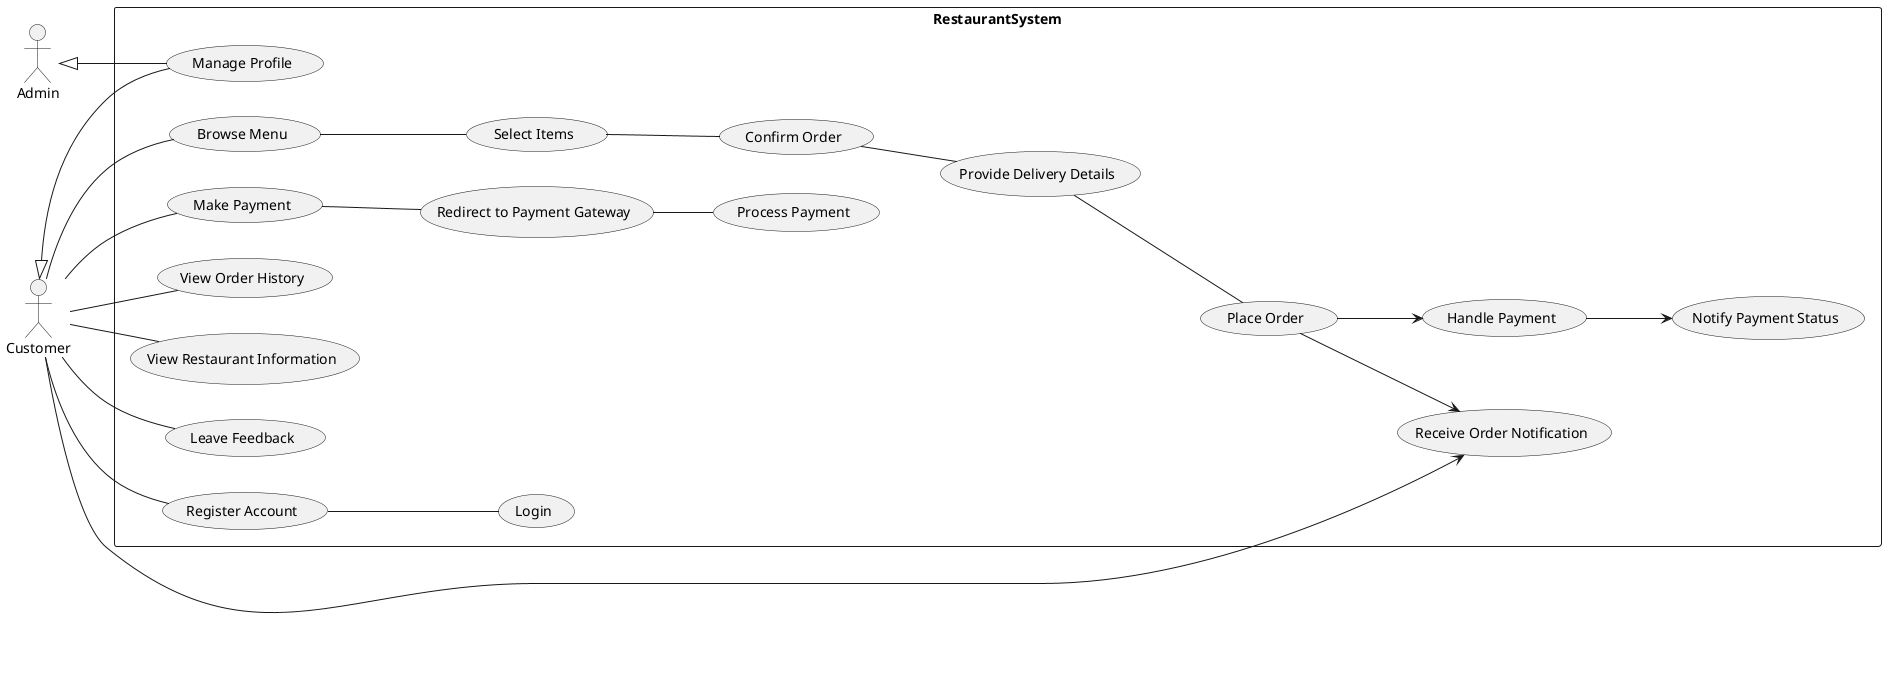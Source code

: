 @startuml
left to right direction
actor Customer as Cust
actor Admin as Adm

rectangle "RestaurantSystem" {
    Cust -- (Browse Menu)
    (Browse Menu) -- (Select Items)
    (Select Items) -- (Confirm Order)
    (Confirm Order) -- (Provide Delivery Details)
    (Provide Delivery Details) -- (Place Order)

    Cust -- (Make Payment)
    (Make Payment) -- (Redirect to Payment Gateway)
    (Redirect to Payment Gateway) -- (Process Payment)

    Cust -- (View Order History)
    
    Cust -- (View Restaurant Information)
    
    Cust -- (Leave Feedback)

    Cust -- (Register Account)
    (Register Account) -- (Login)

    Cust -down-> (Receive Order Notification)
    (Place Order) -down-> (Receive Order Notification)

    (Place Order) -down-> (Handle Payment)

    (Handle Payment) -down-> (Notify Payment Status)
    
    Cust <|-- (Manage Profile)
    Adm <|-- (Manage Profile)
}
@enduml

